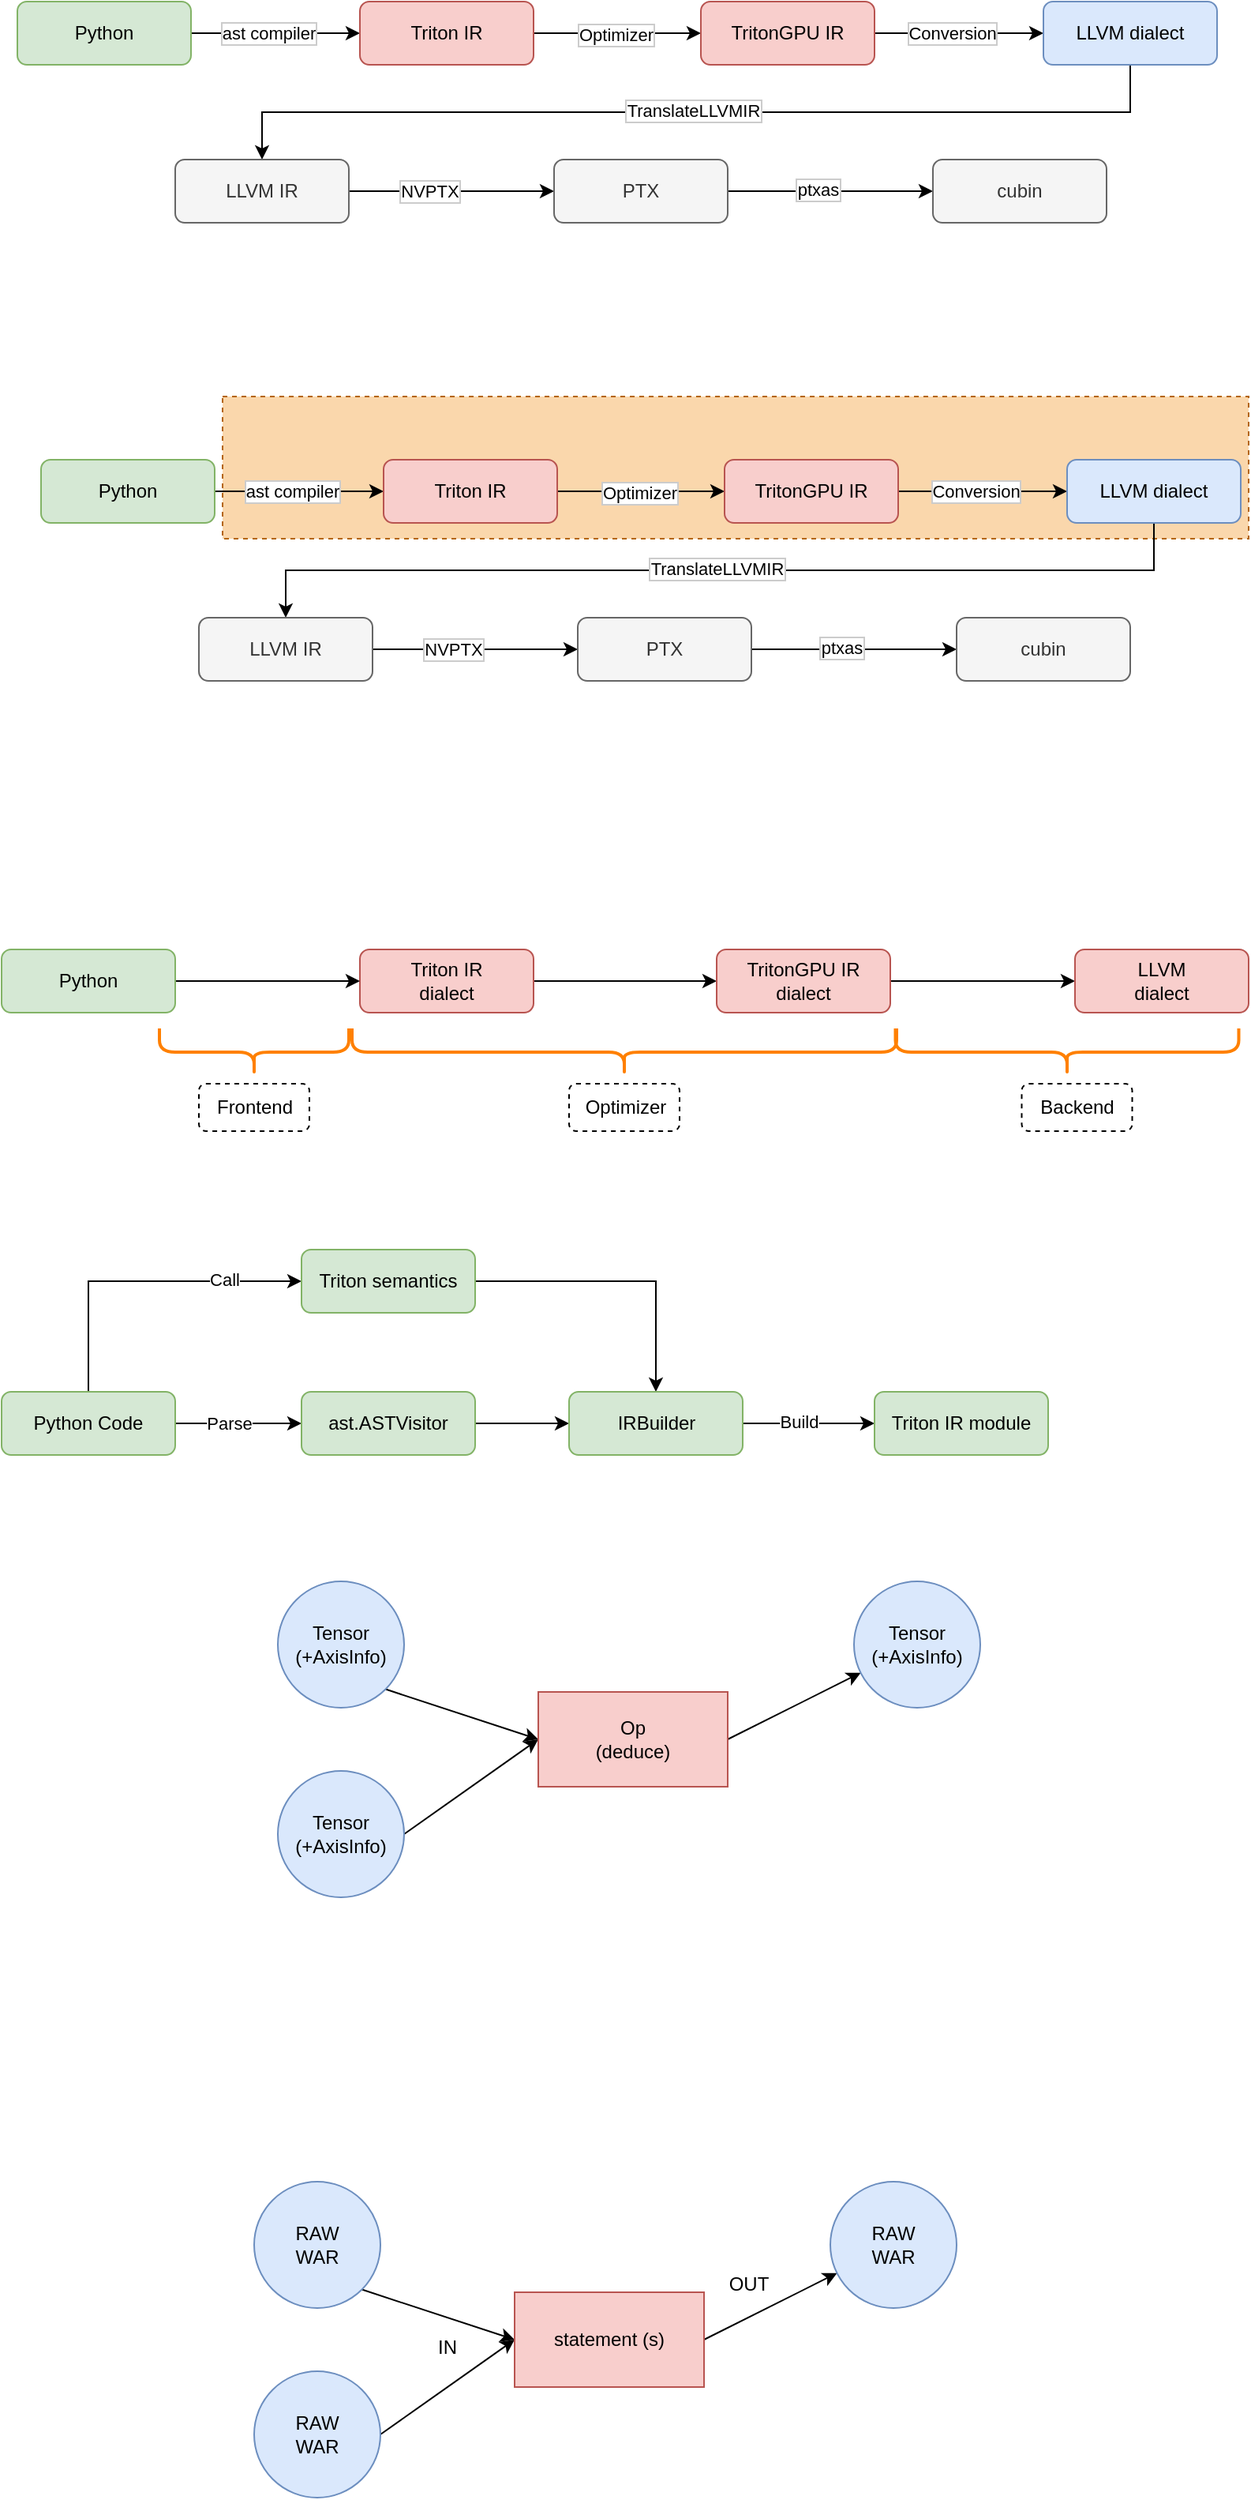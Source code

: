 <mxfile version="20.6.0" type="github">
  <diagram id="nCMCtI_0fGmXLX7nTU4V" name="第 1 页">
    <mxGraphModel dx="926" dy="809" grid="1" gridSize="10" guides="1" tooltips="1" connect="1" arrows="1" fold="1" page="1" pageScale="1" pageWidth="827" pageHeight="1169" math="0" shadow="0">
      <root>
        <mxCell id="0" />
        <mxCell id="1" parent="0" />
        <mxCell id="FMdcrydQJysGpQUzG1MX-52" value="" style="rounded=0;whiteSpace=wrap;html=1;labelBorderColor=#CCCCCC;dashed=1;strokeColor=#b46504;fillColor=#fad7ac;" parent="1" vertex="1">
          <mxGeometry x="140" y="380" width="650" height="90" as="geometry" />
        </mxCell>
        <mxCell id="FMdcrydQJysGpQUzG1MX-5" value="" style="edgeStyle=orthogonalEdgeStyle;rounded=0;orthogonalLoop=1;jettySize=auto;html=1;" parent="1" source="_bKhbQ4zFmAfNgiu8Np8-1" target="_bKhbQ4zFmAfNgiu8Np8-2" edge="1">
          <mxGeometry relative="1" as="geometry" />
        </mxCell>
        <mxCell id="FMdcrydQJysGpQUzG1MX-26" value="ast compiler" style="edgeLabel;html=1;align=center;verticalAlign=middle;resizable=0;points=[];labelBorderColor=#CCCCCC;" parent="FMdcrydQJysGpQUzG1MX-5" vertex="1" connectable="0">
          <mxGeometry x="-0.14" relative="1" as="geometry">
            <mxPoint x="3" as="offset" />
          </mxGeometry>
        </mxCell>
        <mxCell id="_bKhbQ4zFmAfNgiu8Np8-1" value="Python" style="rounded=1;whiteSpace=wrap;html=1;fillColor=#d5e8d4;strokeColor=#82b366;" parent="1" vertex="1">
          <mxGeometry x="10" y="130" width="110" height="40" as="geometry" />
        </mxCell>
        <mxCell id="FMdcrydQJysGpQUzG1MX-6" value="" style="edgeStyle=orthogonalEdgeStyle;rounded=0;orthogonalLoop=1;jettySize=auto;html=1;" parent="1" source="_bKhbQ4zFmAfNgiu8Np8-2" target="_bKhbQ4zFmAfNgiu8Np8-3" edge="1">
          <mxGeometry relative="1" as="geometry" />
        </mxCell>
        <mxCell id="FMdcrydQJysGpQUzG1MX-27" value="Optimizer" style="edgeLabel;html=1;align=center;verticalAlign=middle;resizable=0;points=[];labelBorderColor=#CCCCCC;" parent="FMdcrydQJysGpQUzG1MX-6" vertex="1" connectable="0">
          <mxGeometry x="-0.019" y="-1" relative="1" as="geometry">
            <mxPoint as="offset" />
          </mxGeometry>
        </mxCell>
        <mxCell id="_bKhbQ4zFmAfNgiu8Np8-2" value="Triton IR" style="rounded=1;whiteSpace=wrap;html=1;fillColor=#f8cecc;strokeColor=#b85450;" parent="1" vertex="1">
          <mxGeometry x="227" y="130" width="110" height="40" as="geometry" />
        </mxCell>
        <mxCell id="FMdcrydQJysGpQUzG1MX-7" value="" style="edgeStyle=orthogonalEdgeStyle;rounded=0;orthogonalLoop=1;jettySize=auto;html=1;" parent="1" source="_bKhbQ4zFmAfNgiu8Np8-3" target="Wp2HzmDEKK12YRUkGRcB-1" edge="1">
          <mxGeometry relative="1" as="geometry" />
        </mxCell>
        <mxCell id="FMdcrydQJysGpQUzG1MX-28" value="Conversion" style="edgeLabel;html=1;align=center;verticalAlign=middle;resizable=0;points=[];labelBorderColor=#CCCCCC;" parent="FMdcrydQJysGpQUzG1MX-7" vertex="1" connectable="0">
          <mxGeometry x="-0.084" relative="1" as="geometry">
            <mxPoint as="offset" />
          </mxGeometry>
        </mxCell>
        <mxCell id="_bKhbQ4zFmAfNgiu8Np8-3" value="TritonGPU IR" style="rounded=1;whiteSpace=wrap;html=1;fillColor=#f8cecc;strokeColor=#b85450;" parent="1" vertex="1">
          <mxGeometry x="443" y="130" width="110" height="40" as="geometry" />
        </mxCell>
        <mxCell id="FMdcrydQJysGpQUzG1MX-8" style="edgeStyle=orthogonalEdgeStyle;rounded=0;orthogonalLoop=1;jettySize=auto;html=1;exitX=0.5;exitY=1;exitDx=0;exitDy=0;entryX=0.5;entryY=0;entryDx=0;entryDy=0;" parent="1" source="Wp2HzmDEKK12YRUkGRcB-1" target="Wp2HzmDEKK12YRUkGRcB-2" edge="1">
          <mxGeometry relative="1" as="geometry" />
        </mxCell>
        <mxCell id="FMdcrydQJysGpQUzG1MX-29" value="TranslateLLVMIR" style="edgeLabel;html=1;align=center;verticalAlign=middle;resizable=0;points=[];labelBorderColor=#CCCCCC;" parent="FMdcrydQJysGpQUzG1MX-8" vertex="1" connectable="0">
          <mxGeometry x="0.007" y="-1" relative="1" as="geometry">
            <mxPoint as="offset" />
          </mxGeometry>
        </mxCell>
        <mxCell id="Wp2HzmDEKK12YRUkGRcB-1" value="LLVM dialect" style="rounded=1;whiteSpace=wrap;html=1;fillColor=#dae8fc;strokeColor=#6c8ebf;" parent="1" vertex="1">
          <mxGeometry x="660" y="130" width="110" height="40" as="geometry" />
        </mxCell>
        <mxCell id="FMdcrydQJysGpQUzG1MX-9" value="" style="edgeStyle=orthogonalEdgeStyle;rounded=0;orthogonalLoop=1;jettySize=auto;html=1;" parent="1" source="Wp2HzmDEKK12YRUkGRcB-2" target="Wp2HzmDEKK12YRUkGRcB-3" edge="1">
          <mxGeometry relative="1" as="geometry" />
        </mxCell>
        <mxCell id="FMdcrydQJysGpQUzG1MX-30" value="NVPTX" style="edgeLabel;html=1;align=center;verticalAlign=middle;resizable=0;points=[];labelBorderColor=#CCCCCC;" parent="FMdcrydQJysGpQUzG1MX-9" vertex="1" connectable="0">
          <mxGeometry x="-0.215" relative="1" as="geometry">
            <mxPoint as="offset" />
          </mxGeometry>
        </mxCell>
        <mxCell id="Wp2HzmDEKK12YRUkGRcB-2" value="LLVM IR" style="rounded=1;whiteSpace=wrap;html=1;fillColor=#f5f5f5;fontColor=#333333;strokeColor=#666666;" parent="1" vertex="1">
          <mxGeometry x="110" y="230" width="110" height="40" as="geometry" />
        </mxCell>
        <mxCell id="FMdcrydQJysGpQUzG1MX-10" value="" style="edgeStyle=orthogonalEdgeStyle;rounded=0;orthogonalLoop=1;jettySize=auto;html=1;" parent="1" source="Wp2HzmDEKK12YRUkGRcB-3" target="Wp2HzmDEKK12YRUkGRcB-4" edge="1">
          <mxGeometry relative="1" as="geometry" />
        </mxCell>
        <mxCell id="FMdcrydQJysGpQUzG1MX-31" value="ptxas" style="edgeLabel;html=1;align=center;verticalAlign=middle;resizable=0;points=[];labelBorderColor=#CCCCCC;" parent="FMdcrydQJysGpQUzG1MX-10" vertex="1" connectable="0">
          <mxGeometry x="-0.123" y="1" relative="1" as="geometry">
            <mxPoint as="offset" />
          </mxGeometry>
        </mxCell>
        <mxCell id="Wp2HzmDEKK12YRUkGRcB-3" value="PTX" style="rounded=1;whiteSpace=wrap;html=1;fillColor=#f5f5f5;fontColor=#333333;strokeColor=#666666;" parent="1" vertex="1">
          <mxGeometry x="350" y="230" width="110" height="40" as="geometry" />
        </mxCell>
        <mxCell id="Wp2HzmDEKK12YRUkGRcB-4" value="cubin" style="rounded=1;whiteSpace=wrap;html=1;fillColor=#f5f5f5;fontColor=#333333;strokeColor=#666666;" parent="1" vertex="1">
          <mxGeometry x="590" y="230" width="110" height="40" as="geometry" />
        </mxCell>
        <mxCell id="FMdcrydQJysGpQUzG1MX-33" value="" style="edgeStyle=orthogonalEdgeStyle;rounded=0;orthogonalLoop=1;jettySize=auto;html=1;" parent="1" source="FMdcrydQJysGpQUzG1MX-35" target="FMdcrydQJysGpQUzG1MX-38" edge="1">
          <mxGeometry relative="1" as="geometry" />
        </mxCell>
        <mxCell id="FMdcrydQJysGpQUzG1MX-34" value="ast compiler" style="edgeLabel;html=1;align=center;verticalAlign=middle;resizable=0;points=[];labelBorderColor=#CCCCCC;" parent="FMdcrydQJysGpQUzG1MX-33" vertex="1" connectable="0">
          <mxGeometry x="-0.14" relative="1" as="geometry">
            <mxPoint x="3" as="offset" />
          </mxGeometry>
        </mxCell>
        <mxCell id="FMdcrydQJysGpQUzG1MX-35" value="Python" style="rounded=1;whiteSpace=wrap;html=1;fillColor=#d5e8d4;strokeColor=#82b366;" parent="1" vertex="1">
          <mxGeometry x="25" y="420" width="110" height="40" as="geometry" />
        </mxCell>
        <mxCell id="FMdcrydQJysGpQUzG1MX-36" value="" style="edgeStyle=orthogonalEdgeStyle;rounded=0;orthogonalLoop=1;jettySize=auto;html=1;" parent="1" source="FMdcrydQJysGpQUzG1MX-38" target="FMdcrydQJysGpQUzG1MX-41" edge="1">
          <mxGeometry relative="1" as="geometry" />
        </mxCell>
        <mxCell id="FMdcrydQJysGpQUzG1MX-37" value="Optimizer" style="edgeLabel;html=1;align=center;verticalAlign=middle;resizable=0;points=[];labelBorderColor=#CCCCCC;" parent="FMdcrydQJysGpQUzG1MX-36" vertex="1" connectable="0">
          <mxGeometry x="-0.019" y="-1" relative="1" as="geometry">
            <mxPoint as="offset" />
          </mxGeometry>
        </mxCell>
        <mxCell id="FMdcrydQJysGpQUzG1MX-38" value="Triton IR" style="rounded=1;whiteSpace=wrap;html=1;fillColor=#f8cecc;strokeColor=#b85450;" parent="1" vertex="1">
          <mxGeometry x="242" y="420" width="110" height="40" as="geometry" />
        </mxCell>
        <mxCell id="FMdcrydQJysGpQUzG1MX-39" value="" style="edgeStyle=orthogonalEdgeStyle;rounded=0;orthogonalLoop=1;jettySize=auto;html=1;" parent="1" source="FMdcrydQJysGpQUzG1MX-41" target="FMdcrydQJysGpQUzG1MX-44" edge="1">
          <mxGeometry relative="1" as="geometry" />
        </mxCell>
        <mxCell id="FMdcrydQJysGpQUzG1MX-40" value="Conversion" style="edgeLabel;html=1;align=center;verticalAlign=middle;resizable=0;points=[];labelBorderColor=#CCCCCC;" parent="FMdcrydQJysGpQUzG1MX-39" vertex="1" connectable="0">
          <mxGeometry x="-0.084" relative="1" as="geometry">
            <mxPoint as="offset" />
          </mxGeometry>
        </mxCell>
        <mxCell id="FMdcrydQJysGpQUzG1MX-41" value="TritonGPU IR" style="rounded=1;whiteSpace=wrap;html=1;fillColor=#f8cecc;strokeColor=#b85450;" parent="1" vertex="1">
          <mxGeometry x="458" y="420" width="110" height="40" as="geometry" />
        </mxCell>
        <mxCell id="FMdcrydQJysGpQUzG1MX-42" style="edgeStyle=orthogonalEdgeStyle;rounded=0;orthogonalLoop=1;jettySize=auto;html=1;exitX=0.5;exitY=1;exitDx=0;exitDy=0;entryX=0.5;entryY=0;entryDx=0;entryDy=0;" parent="1" source="FMdcrydQJysGpQUzG1MX-44" target="FMdcrydQJysGpQUzG1MX-47" edge="1">
          <mxGeometry relative="1" as="geometry" />
        </mxCell>
        <mxCell id="FMdcrydQJysGpQUzG1MX-43" value="TranslateLLVMIR" style="edgeLabel;html=1;align=center;verticalAlign=middle;resizable=0;points=[];labelBorderColor=#CCCCCC;" parent="FMdcrydQJysGpQUzG1MX-42" vertex="1" connectable="0">
          <mxGeometry x="0.007" y="-1" relative="1" as="geometry">
            <mxPoint as="offset" />
          </mxGeometry>
        </mxCell>
        <mxCell id="FMdcrydQJysGpQUzG1MX-44" value="LLVM dialect" style="rounded=1;whiteSpace=wrap;html=1;fillColor=#dae8fc;strokeColor=#6c8ebf;" parent="1" vertex="1">
          <mxGeometry x="675" y="420" width="110" height="40" as="geometry" />
        </mxCell>
        <mxCell id="FMdcrydQJysGpQUzG1MX-45" value="" style="edgeStyle=orthogonalEdgeStyle;rounded=0;orthogonalLoop=1;jettySize=auto;html=1;" parent="1" source="FMdcrydQJysGpQUzG1MX-47" target="FMdcrydQJysGpQUzG1MX-50" edge="1">
          <mxGeometry relative="1" as="geometry" />
        </mxCell>
        <mxCell id="FMdcrydQJysGpQUzG1MX-46" value="NVPTX" style="edgeLabel;html=1;align=center;verticalAlign=middle;resizable=0;points=[];labelBorderColor=#CCCCCC;" parent="FMdcrydQJysGpQUzG1MX-45" vertex="1" connectable="0">
          <mxGeometry x="-0.215" relative="1" as="geometry">
            <mxPoint as="offset" />
          </mxGeometry>
        </mxCell>
        <mxCell id="FMdcrydQJysGpQUzG1MX-47" value="LLVM IR" style="rounded=1;whiteSpace=wrap;html=1;fillColor=#f5f5f5;fontColor=#333333;strokeColor=#666666;" parent="1" vertex="1">
          <mxGeometry x="125" y="520" width="110" height="40" as="geometry" />
        </mxCell>
        <mxCell id="FMdcrydQJysGpQUzG1MX-48" value="" style="edgeStyle=orthogonalEdgeStyle;rounded=0;orthogonalLoop=1;jettySize=auto;html=1;" parent="1" source="FMdcrydQJysGpQUzG1MX-50" target="FMdcrydQJysGpQUzG1MX-51" edge="1">
          <mxGeometry relative="1" as="geometry" />
        </mxCell>
        <mxCell id="FMdcrydQJysGpQUzG1MX-49" value="ptxas" style="edgeLabel;html=1;align=center;verticalAlign=middle;resizable=0;points=[];labelBorderColor=#CCCCCC;" parent="FMdcrydQJysGpQUzG1MX-48" vertex="1" connectable="0">
          <mxGeometry x="-0.123" y="1" relative="1" as="geometry">
            <mxPoint as="offset" />
          </mxGeometry>
        </mxCell>
        <mxCell id="FMdcrydQJysGpQUzG1MX-50" value="PTX" style="rounded=1;whiteSpace=wrap;html=1;fillColor=#f5f5f5;fontColor=#333333;strokeColor=#666666;" parent="1" vertex="1">
          <mxGeometry x="365" y="520" width="110" height="40" as="geometry" />
        </mxCell>
        <mxCell id="FMdcrydQJysGpQUzG1MX-51" value="cubin" style="rounded=1;whiteSpace=wrap;html=1;fillColor=#f5f5f5;fontColor=#333333;strokeColor=#666666;" parent="1" vertex="1">
          <mxGeometry x="605" y="520" width="110" height="40" as="geometry" />
        </mxCell>
        <mxCell id="FMdcrydQJysGpQUzG1MX-59" style="edgeStyle=orthogonalEdgeStyle;rounded=0;orthogonalLoop=1;jettySize=auto;html=1;exitX=1;exitY=0.5;exitDx=0;exitDy=0;entryX=0;entryY=0.5;entryDx=0;entryDy=0;" parent="1" source="FMdcrydQJysGpQUzG1MX-53" target="FMdcrydQJysGpQUzG1MX-55" edge="1">
          <mxGeometry relative="1" as="geometry" />
        </mxCell>
        <mxCell id="FMdcrydQJysGpQUzG1MX-53" value="Triton IR&lt;br&gt;dialect" style="rounded=1;whiteSpace=wrap;html=1;fillColor=#f8cecc;strokeColor=#b85450;" parent="1" vertex="1">
          <mxGeometry x="227" y="730" width="110" height="40" as="geometry" />
        </mxCell>
        <mxCell id="FMdcrydQJysGpQUzG1MX-58" style="edgeStyle=orthogonalEdgeStyle;rounded=0;orthogonalLoop=1;jettySize=auto;html=1;exitX=1;exitY=0.5;exitDx=0;exitDy=0;" parent="1" source="FMdcrydQJysGpQUzG1MX-54" target="FMdcrydQJysGpQUzG1MX-53" edge="1">
          <mxGeometry relative="1" as="geometry" />
        </mxCell>
        <mxCell id="FMdcrydQJysGpQUzG1MX-54" value="Python" style="rounded=1;whiteSpace=wrap;html=1;fillColor=#d5e8d4;strokeColor=#82b366;" parent="1" vertex="1">
          <mxGeometry y="730" width="110" height="40" as="geometry" />
        </mxCell>
        <mxCell id="FMdcrydQJysGpQUzG1MX-60" style="edgeStyle=orthogonalEdgeStyle;rounded=0;orthogonalLoop=1;jettySize=auto;html=1;exitX=1;exitY=0.5;exitDx=0;exitDy=0;" parent="1" source="FMdcrydQJysGpQUzG1MX-55" target="FMdcrydQJysGpQUzG1MX-56" edge="1">
          <mxGeometry relative="1" as="geometry" />
        </mxCell>
        <mxCell id="FMdcrydQJysGpQUzG1MX-55" value="TritonGPU IR&lt;br&gt;dialect" style="rounded=1;whiteSpace=wrap;html=1;fillColor=#f8cecc;strokeColor=#b85450;" parent="1" vertex="1">
          <mxGeometry x="453" y="730" width="110" height="40" as="geometry" />
        </mxCell>
        <mxCell id="FMdcrydQJysGpQUzG1MX-56" value="LLVM&lt;br&gt;dialect" style="rounded=1;whiteSpace=wrap;html=1;fillColor=#f8cecc;strokeColor=#b85450;" parent="1" vertex="1">
          <mxGeometry x="680" y="730" width="110" height="40" as="geometry" />
        </mxCell>
        <mxCell id="FMdcrydQJysGpQUzG1MX-61" value="" style="shape=curlyBracket;whiteSpace=wrap;html=1;rounded=1;labelPosition=left;verticalLabelPosition=middle;align=right;verticalAlign=middle;labelBorderColor=#CCCCCC;strokeColor=#FF8000;rotation=-90;strokeWidth=2;" parent="1" vertex="1">
          <mxGeometry x="145" y="735" width="30" height="120" as="geometry" />
        </mxCell>
        <mxCell id="FMdcrydQJysGpQUzG1MX-62" value="" style="shape=curlyBracket;whiteSpace=wrap;html=1;rounded=1;labelPosition=left;verticalLabelPosition=middle;align=right;verticalAlign=middle;labelBorderColor=#CCCCCC;strokeColor=#FF8000;rotation=-90;strokeWidth=2;" parent="1" vertex="1">
          <mxGeometry x="379.5" y="622.5" width="30" height="345" as="geometry" />
        </mxCell>
        <mxCell id="FMdcrydQJysGpQUzG1MX-63" value="" style="shape=curlyBracket;whiteSpace=wrap;html=1;rounded=1;labelPosition=left;verticalLabelPosition=middle;align=right;verticalAlign=middle;labelBorderColor=#CCCCCC;strokeColor=#FF8000;rotation=-90;strokeWidth=2;" parent="1" vertex="1">
          <mxGeometry x="660" y="686.25" width="30" height="217.5" as="geometry" />
        </mxCell>
        <mxCell id="FMdcrydQJysGpQUzG1MX-64" value="Frontend" style="text;html=1;align=center;verticalAlign=middle;resizable=0;points=[];autosize=1;strokeColor=default;fillColor=none;rounded=1;dashed=1;" parent="1" vertex="1">
          <mxGeometry x="125" y="815" width="70" height="30" as="geometry" />
        </mxCell>
        <mxCell id="FMdcrydQJysGpQUzG1MX-65" value="Optimizer" style="text;html=1;align=center;verticalAlign=middle;resizable=0;points=[];autosize=1;strokeColor=default;fillColor=none;rounded=1;dashed=1;" parent="1" vertex="1">
          <mxGeometry x="359.5" y="815" width="70" height="30" as="geometry" />
        </mxCell>
        <mxCell id="FMdcrydQJysGpQUzG1MX-66" value="Backend" style="text;html=1;align=center;verticalAlign=middle;resizable=0;points=[];autosize=1;strokeColor=default;fillColor=none;rounded=1;dashed=1;" parent="1" vertex="1">
          <mxGeometry x="646.25" y="815" width="70" height="30" as="geometry" />
        </mxCell>
        <mxCell id="FMdcrydQJysGpQUzG1MX-72" style="edgeStyle=orthogonalEdgeStyle;rounded=0;orthogonalLoop=1;jettySize=auto;html=1;exitX=1;exitY=0.5;exitDx=0;exitDy=0;" parent="1" source="FMdcrydQJysGpQUzG1MX-67" target="FMdcrydQJysGpQUzG1MX-68" edge="1">
          <mxGeometry relative="1" as="geometry" />
        </mxCell>
        <mxCell id="FMdcrydQJysGpQUzG1MX-81" value="Parse" style="edgeLabel;html=1;align=center;verticalAlign=middle;resizable=0;points=[];" parent="FMdcrydQJysGpQUzG1MX-72" vertex="1" connectable="0">
          <mxGeometry x="-0.15" relative="1" as="geometry">
            <mxPoint as="offset" />
          </mxGeometry>
        </mxCell>
        <mxCell id="FMdcrydQJysGpQUzG1MX-74" style="edgeStyle=orthogonalEdgeStyle;rounded=0;orthogonalLoop=1;jettySize=auto;html=1;exitX=0.5;exitY=0;exitDx=0;exitDy=0;entryX=0;entryY=0.5;entryDx=0;entryDy=0;" parent="1" source="FMdcrydQJysGpQUzG1MX-67" target="FMdcrydQJysGpQUzG1MX-69" edge="1">
          <mxGeometry relative="1" as="geometry" />
        </mxCell>
        <mxCell id="FMdcrydQJysGpQUzG1MX-80" value="Call" style="edgeLabel;html=1;align=center;verticalAlign=middle;resizable=0;points=[];" parent="FMdcrydQJysGpQUzG1MX-74" vertex="1" connectable="0">
          <mxGeometry x="0.102" y="1" relative="1" as="geometry">
            <mxPoint x="43" as="offset" />
          </mxGeometry>
        </mxCell>
        <mxCell id="FMdcrydQJysGpQUzG1MX-67" value="Python Code" style="rounded=1;whiteSpace=wrap;html=1;fillColor=#d5e8d4;strokeColor=#82b366;" parent="1" vertex="1">
          <mxGeometry y="1010" width="110" height="40" as="geometry" />
        </mxCell>
        <mxCell id="FMdcrydQJysGpQUzG1MX-75" style="edgeStyle=orthogonalEdgeStyle;rounded=0;orthogonalLoop=1;jettySize=auto;html=1;exitX=1;exitY=0.5;exitDx=0;exitDy=0;entryX=0;entryY=0.5;entryDx=0;entryDy=0;" parent="1" source="FMdcrydQJysGpQUzG1MX-68" target="FMdcrydQJysGpQUzG1MX-70" edge="1">
          <mxGeometry relative="1" as="geometry" />
        </mxCell>
        <mxCell id="FMdcrydQJysGpQUzG1MX-68" value="ast.ASTVisitor" style="rounded=1;whiteSpace=wrap;html=1;fillColor=#d5e8d4;strokeColor=#82b366;" parent="1" vertex="1">
          <mxGeometry x="190" y="1010" width="110" height="40" as="geometry" />
        </mxCell>
        <mxCell id="FMdcrydQJysGpQUzG1MX-77" style="edgeStyle=orthogonalEdgeStyle;rounded=0;orthogonalLoop=1;jettySize=auto;html=1;exitX=1;exitY=0.5;exitDx=0;exitDy=0;entryX=0.5;entryY=0;entryDx=0;entryDy=0;" parent="1" source="FMdcrydQJysGpQUzG1MX-69" target="FMdcrydQJysGpQUzG1MX-70" edge="1">
          <mxGeometry relative="1" as="geometry" />
        </mxCell>
        <mxCell id="FMdcrydQJysGpQUzG1MX-69" value="Triton semantics" style="rounded=1;whiteSpace=wrap;html=1;fillColor=#d5e8d4;strokeColor=#82b366;" parent="1" vertex="1">
          <mxGeometry x="190" y="920" width="110" height="40" as="geometry" />
        </mxCell>
        <mxCell id="FMdcrydQJysGpQUzG1MX-78" style="edgeStyle=orthogonalEdgeStyle;rounded=0;orthogonalLoop=1;jettySize=auto;html=1;exitX=1;exitY=0.5;exitDx=0;exitDy=0;entryX=0;entryY=0.5;entryDx=0;entryDy=0;" parent="1" source="FMdcrydQJysGpQUzG1MX-70" target="FMdcrydQJysGpQUzG1MX-71" edge="1">
          <mxGeometry relative="1" as="geometry" />
        </mxCell>
        <mxCell id="FMdcrydQJysGpQUzG1MX-82" value="Build" style="edgeLabel;html=1;align=center;verticalAlign=middle;resizable=0;points=[];" parent="FMdcrydQJysGpQUzG1MX-78" vertex="1" connectable="0">
          <mxGeometry x="-0.19" y="1" relative="1" as="geometry">
            <mxPoint x="1" as="offset" />
          </mxGeometry>
        </mxCell>
        <mxCell id="FMdcrydQJysGpQUzG1MX-70" value="IRBuilder" style="rounded=1;whiteSpace=wrap;html=1;fillColor=#d5e8d4;strokeColor=#82b366;" parent="1" vertex="1">
          <mxGeometry x="359.5" y="1010" width="110" height="40" as="geometry" />
        </mxCell>
        <mxCell id="FMdcrydQJysGpQUzG1MX-71" value="Triton IR module" style="rounded=1;whiteSpace=wrap;html=1;fillColor=#d5e8d4;strokeColor=#82b366;" parent="1" vertex="1">
          <mxGeometry x="553" y="1010" width="110" height="40" as="geometry" />
        </mxCell>
        <mxCell id="st0g-KWMMvHup6LqEksJ-5" style="rounded=0;orthogonalLoop=1;jettySize=auto;html=1;exitX=1;exitY=1;exitDx=0;exitDy=0;entryX=0;entryY=0.5;entryDx=0;entryDy=0;" edge="1" parent="1" source="st0g-KWMMvHup6LqEksJ-1" target="st0g-KWMMvHup6LqEksJ-3">
          <mxGeometry relative="1" as="geometry" />
        </mxCell>
        <mxCell id="st0g-KWMMvHup6LqEksJ-1" value="Tensor&lt;br&gt;(+AxisInfo)" style="ellipse;whiteSpace=wrap;html=1;aspect=fixed;fillColor=#dae8fc;strokeColor=#6c8ebf;" vertex="1" parent="1">
          <mxGeometry x="175" y="1130" width="80" height="80" as="geometry" />
        </mxCell>
        <mxCell id="st0g-KWMMvHup6LqEksJ-7" style="edgeStyle=none;rounded=0;orthogonalLoop=1;jettySize=auto;html=1;exitX=1;exitY=0.5;exitDx=0;exitDy=0;entryX=0;entryY=0.5;entryDx=0;entryDy=0;" edge="1" parent="1" source="st0g-KWMMvHup6LqEksJ-2" target="st0g-KWMMvHup6LqEksJ-3">
          <mxGeometry relative="1" as="geometry" />
        </mxCell>
        <mxCell id="st0g-KWMMvHup6LqEksJ-2" value="Tensor&lt;br&gt;(+AxisInfo)" style="ellipse;whiteSpace=wrap;html=1;aspect=fixed;fillColor=#dae8fc;strokeColor=#6c8ebf;" vertex="1" parent="1">
          <mxGeometry x="175" y="1250" width="80" height="80" as="geometry" />
        </mxCell>
        <mxCell id="st0g-KWMMvHup6LqEksJ-8" style="edgeStyle=none;rounded=0;orthogonalLoop=1;jettySize=auto;html=1;exitX=1;exitY=0.5;exitDx=0;exitDy=0;" edge="1" parent="1" source="st0g-KWMMvHup6LqEksJ-3" target="st0g-KWMMvHup6LqEksJ-4">
          <mxGeometry relative="1" as="geometry" />
        </mxCell>
        <mxCell id="st0g-KWMMvHup6LqEksJ-3" value="Op&lt;br&gt;(deduce)" style="rounded=0;whiteSpace=wrap;html=1;fillColor=#f8cecc;strokeColor=#b85450;" vertex="1" parent="1">
          <mxGeometry x="340" y="1200" width="120" height="60" as="geometry" />
        </mxCell>
        <mxCell id="st0g-KWMMvHup6LqEksJ-4" value="Tensor&lt;br&gt;(+AxisInfo)" style="ellipse;whiteSpace=wrap;html=1;aspect=fixed;fillColor=#dae8fc;strokeColor=#6c8ebf;" vertex="1" parent="1">
          <mxGeometry x="540" y="1130" width="80" height="80" as="geometry" />
        </mxCell>
        <mxCell id="st0g-KWMMvHup6LqEksJ-9" style="rounded=0;orthogonalLoop=1;jettySize=auto;html=1;exitX=1;exitY=1;exitDx=0;exitDy=0;entryX=0;entryY=0.5;entryDx=0;entryDy=0;" edge="1" parent="1" source="st0g-KWMMvHup6LqEksJ-10" target="st0g-KWMMvHup6LqEksJ-14">
          <mxGeometry relative="1" as="geometry" />
        </mxCell>
        <mxCell id="st0g-KWMMvHup6LqEksJ-10" value="RAW&lt;br&gt;WAR" style="ellipse;whiteSpace=wrap;html=1;aspect=fixed;fillColor=#dae8fc;strokeColor=#6c8ebf;" vertex="1" parent="1">
          <mxGeometry x="160" y="1510" width="80" height="80" as="geometry" />
        </mxCell>
        <mxCell id="st0g-KWMMvHup6LqEksJ-11" style="edgeStyle=none;rounded=0;orthogonalLoop=1;jettySize=auto;html=1;exitX=1;exitY=0.5;exitDx=0;exitDy=0;entryX=0;entryY=0.5;entryDx=0;entryDy=0;" edge="1" parent="1" source="st0g-KWMMvHup6LqEksJ-12" target="st0g-KWMMvHup6LqEksJ-14">
          <mxGeometry relative="1" as="geometry" />
        </mxCell>
        <mxCell id="st0g-KWMMvHup6LqEksJ-12" value="RAW&lt;br&gt;WAR" style="ellipse;whiteSpace=wrap;html=1;aspect=fixed;fillColor=#dae8fc;strokeColor=#6c8ebf;" vertex="1" parent="1">
          <mxGeometry x="160" y="1630" width="80" height="80" as="geometry" />
        </mxCell>
        <mxCell id="st0g-KWMMvHup6LqEksJ-13" style="edgeStyle=none;rounded=0;orthogonalLoop=1;jettySize=auto;html=1;exitX=1;exitY=0.5;exitDx=0;exitDy=0;" edge="1" parent="1" source="st0g-KWMMvHup6LqEksJ-14" target="st0g-KWMMvHup6LqEksJ-15">
          <mxGeometry relative="1" as="geometry" />
        </mxCell>
        <mxCell id="st0g-KWMMvHup6LqEksJ-14" value="statement (s)" style="rounded=0;whiteSpace=wrap;html=1;fillColor=#f8cecc;strokeColor=#b85450;" vertex="1" parent="1">
          <mxGeometry x="325" y="1580" width="120" height="60" as="geometry" />
        </mxCell>
        <mxCell id="st0g-KWMMvHup6LqEksJ-15" value="RAW&lt;br&gt;WAR" style="ellipse;whiteSpace=wrap;html=1;aspect=fixed;fillColor=#dae8fc;strokeColor=#6c8ebf;" vertex="1" parent="1">
          <mxGeometry x="525" y="1510" width="80" height="80" as="geometry" />
        </mxCell>
        <mxCell id="st0g-KWMMvHup6LqEksJ-16" value="IN" style="text;html=1;align=center;verticalAlign=middle;resizable=0;points=[];autosize=1;strokeColor=none;fillColor=none;" vertex="1" parent="1">
          <mxGeometry x="262" y="1600" width="40" height="30" as="geometry" />
        </mxCell>
        <mxCell id="st0g-KWMMvHup6LqEksJ-17" value="OUT" style="text;html=1;align=center;verticalAlign=middle;resizable=0;points=[];autosize=1;strokeColor=none;fillColor=none;" vertex="1" parent="1">
          <mxGeometry x="448" y="1560" width="50" height="30" as="geometry" />
        </mxCell>
      </root>
    </mxGraphModel>
  </diagram>
</mxfile>
